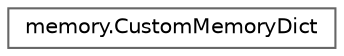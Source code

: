 digraph "Graphical Class Hierarchy"
{
 // LATEX_PDF_SIZE
  bgcolor="transparent";
  edge [fontname=Helvetica,fontsize=10,labelfontname=Helvetica,labelfontsize=10];
  node [fontname=Helvetica,fontsize=10,shape=box,height=0.2,width=0.4];
  rankdir="LR";
  Node0 [id="Node000000",label="memory.CustomMemoryDict",height=0.2,width=0.4,color="grey40", fillcolor="white", style="filled",URL="$classmemory_1_1CustomMemoryDict.html",tooltip=" "];
}
